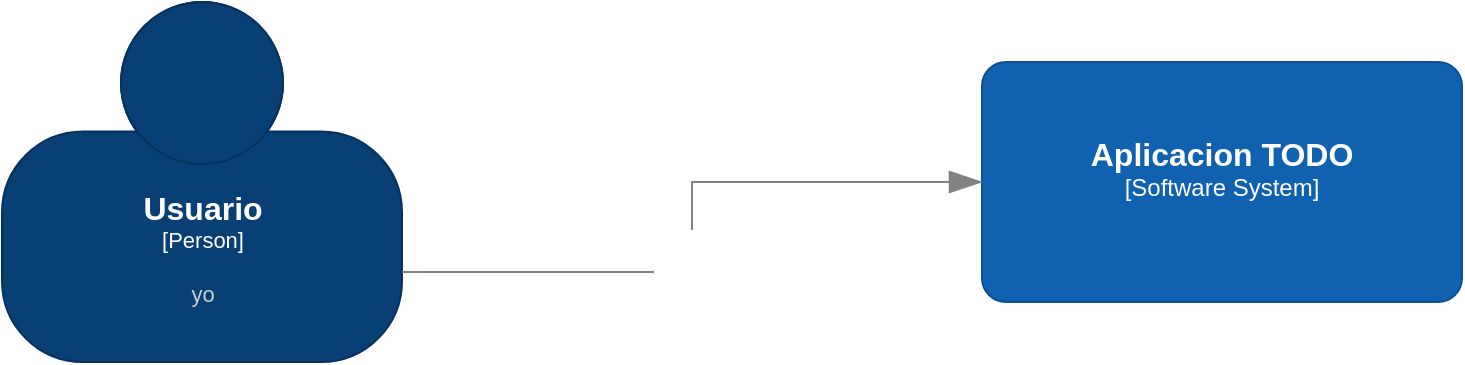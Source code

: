 <mxfile>
    <diagram id="GesygHaYG1iDrSGI4aX_" name="Contexto">
        <mxGraphModel dx="990" dy="567" grid="1" gridSize="10" guides="1" tooltips="1" connect="1" arrows="1" fold="1" page="1" pageScale="1" pageWidth="1169" pageHeight="1654" math="0" shadow="0">
            <root>
                <mxCell id="0"/>
                <mxCell id="1" parent="0"/>
                <object placeholders="1" c4Name="Usuario" c4Type="Person" c4Description="yo" label="&lt;font style=&quot;font-size: 16px&quot;&gt;&lt;b&gt;%c4Name%&lt;/b&gt;&lt;/font&gt;&lt;div&gt;[%c4Type%]&lt;/div&gt;&lt;br&gt;&lt;div&gt;&lt;font style=&quot;font-size: 11px&quot;&gt;&lt;font color=&quot;#cccccc&quot;&gt;%c4Description%&lt;/font&gt;&lt;/div&gt;" id="2">
                    <mxCell style="html=1;fontSize=11;dashed=0;whitespace=wrap;fillColor=#083F75;strokeColor=#06315C;fontColor=#ffffff;shape=mxgraph.c4.person2;align=center;metaEdit=1;points=[[0.5,0,0],[1,0.5,0],[1,0.75,0],[0.75,1,0],[0.5,1,0],[0.25,1,0],[0,0.75,0],[0,0.5,0]];resizable=0;" vertex="1" parent="1">
                        <mxGeometry x="70" y="160" width="200" height="180" as="geometry"/>
                    </mxCell>
                </object>
                <object placeholders="1" c4Name="Aplicacion TODO" c4Type="Software System" c4Description="" label="&lt;font style=&quot;font-size: 16px&quot;&gt;&lt;b&gt;%c4Name%&lt;/b&gt;&lt;/font&gt;&lt;div&gt;[%c4Type%]&lt;/div&gt;&lt;br&gt;&lt;div&gt;&lt;font style=&quot;font-size: 11px&quot;&gt;&lt;font color=&quot;#cccccc&quot;&gt;%c4Description%&lt;/font&gt;&lt;/div&gt;" id="3">
                    <mxCell style="rounded=1;whiteSpace=wrap;html=1;labelBackgroundColor=none;fillColor=#1061B0;fontColor=#ffffff;align=center;arcSize=10;strokeColor=#0D5091;metaEdit=1;resizable=0;points=[[0.25,0,0],[0.5,0,0],[0.75,0,0],[1,0.25,0],[1,0.5,0],[1,0.75,0],[0.75,1,0],[0.5,1,0],[0.25,1,0],[0,0.75,0],[0,0.5,0],[0,0.25,0]];" vertex="1" parent="1">
                        <mxGeometry x="560" y="190" width="240" height="120" as="geometry"/>
                    </mxCell>
                </object>
                <object placeholders="1" c4Type="Relationship" c4Technology="" c4Description="USAR" label="&lt;div style=&quot;text-align: left&quot;&gt;&lt;div style=&quot;text-align: center&quot;&gt;&lt;b&gt;%c4Description%&lt;/b&gt;&lt;/div&gt;&lt;div style=&quot;text-align: center&quot;&gt;[%c4Technology%]&lt;/div&gt;&lt;/div&gt;" id="4">
                    <mxCell style="endArrow=blockThin;html=1;fontSize=10;fontColor=#FFFFFF;strokeWidth=1;endFill=1;strokeColor=#828282;elbow=vertical;metaEdit=1;endSize=14;startSize=14;jumpStyle=arc;jumpSize=16;rounded=0;edgeStyle=orthogonalEdgeStyle;exitX=1;exitY=0.75;exitDx=0;exitDy=0;exitPerimeter=0;entryX=0;entryY=0.5;entryDx=0;entryDy=0;entryPerimeter=0;" edge="1" parent="1" source="2" target="3">
                        <mxGeometry x="-0.167" y="10" width="240" relative="1" as="geometry">
                            <mxPoint x="310" y="260" as="sourcePoint"/>
                            <mxPoint x="550" y="260" as="targetPoint"/>
                            <mxPoint as="offset"/>
                        </mxGeometry>
                    </mxCell>
                </object>
            </root>
        </mxGraphModel>
    </diagram>
    <diagram id="3q-0yj7O8tGeYwjoJPVP" name="Contenedores">
        <mxGraphModel dx="1165" dy="667" grid="1" gridSize="10" guides="1" tooltips="1" connect="1" arrows="1" fold="1" page="1" pageScale="1" pageWidth="1169" pageHeight="1654" math="0" shadow="0">
            <root>
                <mxCell id="LpzHvoaJvCNoSVXPoMO7-0"/>
                <mxCell id="LpzHvoaJvCNoSVXPoMO7-1" parent="LpzHvoaJvCNoSVXPoMO7-0"/>
                <object placeholders="1" c4Name="App Todo" c4Type="SystemScopeBoundary" c4Application="Software System" label="&lt;font style=&quot;font-size: 16px&quot;&gt;&lt;b&gt;&lt;div style=&quot;text-align: left&quot;&gt;%c4Name%&lt;/div&gt;&lt;/b&gt;&lt;/font&gt;&lt;div style=&quot;text-align: left&quot;&gt;[%c4Application%]&lt;/div&gt;" id="LpzHvoaJvCNoSVXPoMO7-2">
                    <mxCell style="rounded=1;fontSize=11;whiteSpace=wrap;html=1;dashed=1;arcSize=20;fillColor=none;strokeColor=#666666;fontColor=#66B2FF;labelBackgroundColor=none;align=left;verticalAlign=bottom;labelBorderColor=none;spacingTop=0;spacing=10;dashPattern=8 4;metaEdit=1;rotatable=0;perimeter=rectanglePerimeter;labelPadding=0;allowArrows=0;connectable=0;expand=0;recursiveResize=0;editable=1;pointerEvents=0;absoluteArcSize=1;points=[[0.25,0,0],[0.5,0,0],[0.75,0,0],[1,0.25,0],[1,0.5,0],[1,0.75,0],[0.75,1,0],[0.5,1,0],[0.25,1,0],[0,0.75,0],[0,0.5,0],[0,0.25,0]];" vertex="1" parent="LpzHvoaJvCNoSVXPoMO7-1">
                        <mxGeometry x="280" y="20" width="740" height="570" as="geometry"/>
                    </mxCell>
                </object>
                <object placeholders="1" c4Name="Usuario" c4Type="Person" c4Description="yo" label="&lt;font style=&quot;font-size: 16px&quot;&gt;&lt;b&gt;%c4Name%&lt;/b&gt;&lt;/font&gt;&lt;div&gt;[%c4Type%]&lt;/div&gt;&lt;br&gt;&lt;div&gt;&lt;font style=&quot;font-size: 11px&quot;&gt;&lt;font color=&quot;#cccccc&quot;&gt;%c4Description%&lt;/font&gt;&lt;/div&gt;" id="F5Uzf3stI1b309WA3jOB-0">
                    <mxCell style="html=1;fontSize=11;dashed=0;whitespace=wrap;fillColor=#083F75;strokeColor=#06315C;fontColor=#ffffff;shape=mxgraph.c4.person2;align=center;metaEdit=1;points=[[0.5,0,0],[1,0.5,0],[1,0.75,0],[0.75,1,0],[0.5,1,0],[0.25,1,0],[0,0.75,0],[0,0.5,0]];resizable=0;" vertex="1" parent="LpzHvoaJvCNoSVXPoMO7-1">
                        <mxGeometry x="40" y="200" width="200" height="180" as="geometry"/>
                    </mxCell>
                </object>
                <object placeholders="1" c4Type="Base de datos" c4Container="Container " c4Technology="SQL Server 2016" c4Description="BDTODO" label="&lt;font style=&quot;font-size: 16px&quot;&gt;&lt;b&gt;%c4Type%&lt;/font&gt;&lt;div&gt;[%c4Container%:&amp;nbsp;%c4Technology%]&lt;/div&gt;&lt;br&gt;&lt;div&gt;&lt;font style=&quot;font-size: 11px&quot;&gt;&lt;font color=&quot;#E6E6E6&quot;&gt;%c4Description%&lt;/font&gt;&lt;/div&gt;" id="F5Uzf3stI1b309WA3jOB-1">
                    <mxCell style="shape=cylinder3;size=15;whiteSpace=wrap;html=1;boundedLbl=1;rounded=0;labelBackgroundColor=none;fillColor=#23A2D9;fontSize=12;fontColor=#ffffff;align=center;strokeColor=#0E7DAD;metaEdit=1;points=[[0.5,0,0],[1,0.25,0],[1,0.5,0],[1,0.75,0],[0.5,1,0],[0,0.75,0],[0,0.5,0],[0,0.25,0]];resizable=0;" vertex="1" parent="LpzHvoaJvCNoSVXPoMO7-1">
                        <mxGeometry x="720" y="440" width="240" height="120" as="geometry"/>
                    </mxCell>
                </object>
                <object placeholders="1" c4Name="SPA Todo" c4Type="Container" c4Technology="Vue 3" c4Description="aplicacion web" label="&lt;font style=&quot;font-size: 16px&quot;&gt;&lt;b&gt;%c4Name%&lt;/b&gt;&lt;/font&gt;&lt;div&gt;[%c4Type%: %c4Technology%]&lt;/div&gt;&lt;br&gt;&lt;div&gt;&lt;font style=&quot;font-size: 11px&quot;&gt;&lt;font color=&quot;#E6E6E6&quot;&gt;%c4Description%&lt;/font&gt;&lt;/div&gt;" id="F5Uzf3stI1b309WA3jOB-2">
                    <mxCell style="rounded=1;whiteSpace=wrap;html=1;fontSize=11;labelBackgroundColor=none;fillColor=#60a917;fontColor=#ffffff;align=center;arcSize=10;strokeColor=#2D7600;metaEdit=1;resizable=0;points=[[0.25,0,0],[0.5,0,0],[0.75,0,0],[1,0.25,0],[1,0.5,0],[1,0.75,0],[0.75,1,0],[0.5,1,0],[0.25,1,0],[0,0.75,0],[0,0.5,0],[0,0.25,0]];" vertex="1" parent="LpzHvoaJvCNoSVXPoMO7-1">
                        <mxGeometry x="345" y="190" width="240" height="120" as="geometry"/>
                    </mxCell>
                </object>
                <object placeholders="1" c4Name="ApiTodo" c4Type="Container" c4Technology="NetCore 3.1" c4Description="WebApi Todo" label="&lt;font style=&quot;font-size: 16px&quot;&gt;&lt;b&gt;%c4Name%&lt;/b&gt;&lt;/font&gt;&lt;div&gt;[%c4Type%: %c4Technology%]&lt;/div&gt;&lt;br&gt;&lt;div&gt;&lt;font style=&quot;font-size: 11px&quot;&gt;&lt;font color=&quot;#E6E6E6&quot;&gt;%c4Description%&lt;/font&gt;&lt;/div&gt;" id="F5Uzf3stI1b309WA3jOB-3">
                    <mxCell style="rounded=1;whiteSpace=wrap;html=1;fontSize=11;labelBackgroundColor=none;fillColor=#0050ef;fontColor=#ffffff;align=center;arcSize=10;strokeColor=#001DBC;metaEdit=1;resizable=0;points=[[0.25,0,0],[0.5,0,0],[0.75,0,0],[1,0.25,0],[1,0.5,0],[1,0.75,0],[0.75,1,0],[0.5,1,0],[0.25,1,0],[0,0.75,0],[0,0.5,0],[0,0.25,0]];" vertex="1" parent="LpzHvoaJvCNoSVXPoMO7-1">
                        <mxGeometry x="760" y="80" width="240" height="120" as="geometry"/>
                    </mxCell>
                </object>
                <object placeholders="1" c4Type="Relationship" c4Description="Uso de tareas" label="&lt;div style=&quot;text-align: left&quot;&gt;&lt;div style=&quot;text-align: center&quot;&gt;&lt;b&gt;%c4Description%&lt;/b&gt;&lt;/div&gt;&lt;/div&gt;" id="F5Uzf3stI1b309WA3jOB-4">
                    <mxCell style="endArrow=blockThin;html=1;fontSize=10;fontColor=#FFFFFF;strokeWidth=1;endFill=1;strokeColor=#828282;elbow=vertical;metaEdit=1;endSize=14;startSize=14;jumpStyle=arc;jumpSize=16;rounded=0;edgeStyle=orthogonalEdgeStyle;exitX=1;exitY=0.75;exitDx=0;exitDy=0;exitPerimeter=0;entryX=0;entryY=0.5;entryDx=0;entryDy=0;entryPerimeter=0;" edge="1" parent="LpzHvoaJvCNoSVXPoMO7-1" source="F5Uzf3stI1b309WA3jOB-0" target="F5Uzf3stI1b309WA3jOB-2">
                        <mxGeometry width="240" relative="1" as="geometry">
                            <mxPoint x="320" y="380" as="sourcePoint"/>
                            <mxPoint x="560" y="380" as="targetPoint"/>
                        </mxGeometry>
                    </mxCell>
                </object>
                <object placeholders="1" c4Type="Relationship" c4Technology="JSON/HTTP" c4Description="Peticiones" label="&lt;div style=&quot;text-align: left&quot;&gt;&lt;div style=&quot;text-align: center&quot;&gt;&lt;b&gt;%c4Description%&lt;/b&gt;&lt;/div&gt;&lt;div style=&quot;text-align: center&quot;&gt;[%c4Technology%]&lt;/div&gt;&lt;/div&gt;" id="F5Uzf3stI1b309WA3jOB-6">
                    <mxCell style="endArrow=blockThin;html=1;fontSize=10;fontColor=#66B2FF;strokeWidth=1;endFill=1;strokeColor=#828282;elbow=vertical;metaEdit=1;endSize=14;startSize=14;jumpStyle=arc;jumpSize=16;rounded=0;edgeStyle=orthogonalEdgeStyle;exitX=0.5;exitY=0;exitDx=0;exitDy=0;exitPerimeter=0;entryX=0;entryY=0.5;entryDx=0;entryDy=0;entryPerimeter=0;" edge="1" parent="LpzHvoaJvCNoSVXPoMO7-1" source="F5Uzf3stI1b309WA3jOB-2" target="F5Uzf3stI1b309WA3jOB-3">
                        <mxGeometry width="240" relative="1" as="geometry">
                            <mxPoint x="440" y="110" as="sourcePoint"/>
                            <mxPoint x="680" y="110" as="targetPoint"/>
                        </mxGeometry>
                    </mxCell>
                </object>
                <object placeholders="1" c4Type="Relationship" c4Technology="TCP/IP" c4Description="Peticiones" label="&lt;div style=&quot;text-align: left&quot;&gt;&lt;div style=&quot;text-align: center&quot;&gt;&lt;b&gt;%c4Description%&lt;/b&gt;&lt;/div&gt;&lt;div style=&quot;text-align: center&quot;&gt;[%c4Technology%]&lt;/div&gt;&lt;/div&gt;" id="F5Uzf3stI1b309WA3jOB-7">
                    <mxCell style="endArrow=blockThin;html=1;fontSize=10;fontColor=#66B2FF;strokeWidth=1;endFill=1;strokeColor=#828282;elbow=vertical;metaEdit=1;endSize=14;startSize=14;jumpStyle=arc;jumpSize=16;rounded=0;edgeStyle=orthogonalEdgeStyle;exitX=0.5;exitY=1;exitDx=0;exitDy=0;exitPerimeter=0;entryX=0.5;entryY=0;entryDx=0;entryDy=0;entryPerimeter=0;" edge="1" parent="LpzHvoaJvCNoSVXPoMO7-1" source="F5Uzf3stI1b309WA3jOB-3" target="F5Uzf3stI1b309WA3jOB-1">
                        <mxGeometry width="240" relative="1" as="geometry">
                            <mxPoint x="664.94" y="315.0" as="sourcePoint"/>
                            <mxPoint x="959.94" y="265.0" as="targetPoint"/>
                        </mxGeometry>
                    </mxCell>
                </object>
            </root>
        </mxGraphModel>
    </diagram>
    <diagram id="mvPIRJ8bN3o3F59Ama4O" name="Componentes_Api">
        <mxGraphModel dx="990" dy="567" grid="1" gridSize="10" guides="1" tooltips="1" connect="1" arrows="1" fold="1" page="1" pageScale="1" pageWidth="1169" pageHeight="827" math="0" shadow="0">
            <root>
                <mxCell id="UGF5nn7UO0xS-GSld_Rw-0"/>
                <mxCell id="UGF5nn7UO0xS-GSld_Rw-1" parent="UGF5nn7UO0xS-GSld_Rw-0"/>
                <object placeholders="1" c4Name="API Todo" c4Type="ContainerScopeBoundary" c4Application="Container" label="&lt;font style=&quot;font-size: 16px&quot;&gt;&lt;b&gt;&lt;div style=&quot;text-align: left&quot;&gt;%c4Name%&lt;/div&gt;&lt;/b&gt;&lt;/font&gt;&lt;div style=&quot;text-align: left&quot;&gt;[%c4Application%]&lt;/div&gt;" id="UGF5nn7UO0xS-GSld_Rw-2">
                    <mxCell style="rounded=1;fontSize=11;whiteSpace=wrap;html=1;dashed=1;arcSize=20;fillColor=none;strokeColor=#666666;fontColor=#66B2FF;labelBackgroundColor=none;align=left;verticalAlign=bottom;labelBorderColor=none;spacingTop=0;spacing=10;dashPattern=8 4;metaEdit=1;rotatable=0;perimeter=rectanglePerimeter;labelPadding=0;allowArrows=0;connectable=0;expand=0;recursiveResize=0;editable=1;pointerEvents=0;absoluteArcSize=1;points=[[0.25,0,0],[0.5,0,0],[0.75,0,0],[1,0.25,0],[1,0.5,0],[1,0.75,0],[0.75,1,0],[0.5,1,0],[0.25,1,0],[0,0.75,0],[0,0.5,0],[0,0.25,0]];" vertex="1" parent="UGF5nn7UO0xS-GSld_Rw-1">
                        <mxGeometry x="120" y="50" width="800" height="470" as="geometry"/>
                    </mxCell>
                </object>
                <mxCell id="cghxxeU4qU9iPEnKN5w_-9" style="edgeStyle=none;html=1;entryX=0;entryY=0;entryDx=0;entryDy=15;entryPerimeter=0;fontColor=#66B2FF;" edge="1" parent="UGF5nn7UO0xS-GSld_Rw-1" source="cghxxeU4qU9iPEnKN5w_-1" target="cghxxeU4qU9iPEnKN5w_-3">
                    <mxGeometry relative="1" as="geometry">
                        <Array as="points">
                            <mxPoint x="525" y="295"/>
                        </Array>
                    </mxGeometry>
                </mxCell>
                <mxCell id="cghxxeU4qU9iPEnKN5w_-13" style="edgeStyle=none;html=1;entryX=0;entryY=0;entryDx=0;entryDy=15;entryPerimeter=0;fontColor=#66B2FF;" edge="1" parent="UGF5nn7UO0xS-GSld_Rw-1" source="cghxxeU4qU9iPEnKN5w_-1" target="cghxxeU4qU9iPEnKN5w_-6">
                    <mxGeometry relative="1" as="geometry">
                        <Array as="points">
                            <mxPoint x="660" y="195"/>
                            <mxPoint x="660" y="135"/>
                        </Array>
                    </mxGeometry>
                </mxCell>
                <mxCell id="cghxxeU4qU9iPEnKN5w_-1" value="Application" style="shape=module;align=left;spacingLeft=20;align=center;verticalAlign=top;fontColor=#ffffff;fillColor=#1ba1e2;strokeColor=#006EAF;" vertex="1" parent="UGF5nn7UO0xS-GSld_Rw-1">
                    <mxGeometry x="465" y="170" width="120" height="50" as="geometry"/>
                </mxCell>
                <mxCell id="cghxxeU4qU9iPEnKN5w_-8" style="edgeStyle=none;html=1;entryX=0;entryY=0;entryDx=0;entryDy=15;entryPerimeter=0;fontColor=#66B2FF;" edge="1" parent="UGF5nn7UO0xS-GSld_Rw-1" source="cghxxeU4qU9iPEnKN5w_-2" target="cghxxeU4qU9iPEnKN5w_-1">
                    <mxGeometry relative="1" as="geometry">
                        <Array as="points">
                            <mxPoint x="345" y="185"/>
                        </Array>
                    </mxGeometry>
                </mxCell>
                <mxCell id="cghxxeU4qU9iPEnKN5w_-11" style="edgeStyle=none;html=1;entryX=0;entryY=0;entryDx=0;entryDy=15;entryPerimeter=0;fontColor=#66B2FF;" edge="1" parent="UGF5nn7UO0xS-GSld_Rw-1" source="cghxxeU4qU9iPEnKN5w_-2" target="cghxxeU4qU9iPEnKN5w_-6">
                    <mxGeometry relative="1" as="geometry"/>
                </mxCell>
                <mxCell id="cghxxeU4qU9iPEnKN5w_-2" value="Service" style="shape=module;align=left;spacingLeft=20;align=center;verticalAlign=top;fontColor=#ffffff;fillColor=#60a917;strokeColor=#2D7600;" vertex="1" parent="UGF5nn7UO0xS-GSld_Rw-1">
                    <mxGeometry x="280" y="110" width="130" height="50" as="geometry"/>
                </mxCell>
                <mxCell id="cghxxeU4qU9iPEnKN5w_-10" style="edgeStyle=none;html=1;entryX=0;entryY=0;entryDx=0;entryDy=15;entryPerimeter=0;fontColor=#66B2FF;" edge="1" parent="UGF5nn7UO0xS-GSld_Rw-1" source="cghxxeU4qU9iPEnKN5w_-3" target="cghxxeU4qU9iPEnKN5w_-4">
                    <mxGeometry relative="1" as="geometry">
                        <Array as="points">
                            <mxPoint x="630" y="395"/>
                        </Array>
                    </mxGeometry>
                </mxCell>
                <mxCell id="cghxxeU4qU9iPEnKN5w_-14" style="edgeStyle=none;html=1;entryX=0;entryY=0;entryDx=0;entryDy=15;entryPerimeter=0;fontColor=#66B2FF;" edge="1" parent="UGF5nn7UO0xS-GSld_Rw-1" source="cghxxeU4qU9iPEnKN5w_-3" target="cghxxeU4qU9iPEnKN5w_-6">
                    <mxGeometry relative="1" as="geometry">
                        <Array as="points">
                            <mxPoint x="720" y="305"/>
                            <mxPoint x="720" y="135"/>
                        </Array>
                    </mxGeometry>
                </mxCell>
                <mxCell id="cghxxeU4qU9iPEnKN5w_-3" value="Domain" style="shape=module;align=left;spacingLeft=20;align=center;verticalAlign=top;fontColor=#ffffff;fillColor=#6a00ff;strokeColor=#3700CC;" vertex="1" parent="UGF5nn7UO0xS-GSld_Rw-1">
                    <mxGeometry x="570" y="280" width="120" height="50" as="geometry"/>
                </mxCell>
                <mxCell id="cghxxeU4qU9iPEnKN5w_-15" style="edgeStyle=none;html=1;entryX=0.5;entryY=1;entryDx=0;entryDy=0;fontColor=#66B2FF;" edge="1" parent="UGF5nn7UO0xS-GSld_Rw-1" source="cghxxeU4qU9iPEnKN5w_-4" target="cghxxeU4qU9iPEnKN5w_-6">
                    <mxGeometry relative="1" as="geometry">
                        <Array as="points">
                            <mxPoint x="800" y="350"/>
                        </Array>
                    </mxGeometry>
                </mxCell>
                <mxCell id="cghxxeU4qU9iPEnKN5w_-4" value="Infraestructura" style="shape=module;align=left;spacingLeft=20;align=center;verticalAlign=top;fillColor=#0050ef;strokeColor=#001DBC;fontColor=#ffffff;" vertex="1" parent="UGF5nn7UO0xS-GSld_Rw-1">
                    <mxGeometry x="710" y="380" width="120" height="50" as="geometry"/>
                </mxCell>
                <mxCell id="cghxxeU4qU9iPEnKN5w_-7" style="edgeStyle=none;html=1;entryX=0;entryY=0;entryDx=0;entryDy=15;entryPerimeter=0;fontColor=#66B2FF;" edge="1" parent="UGF5nn7UO0xS-GSld_Rw-1" source="cghxxeU4qU9iPEnKN5w_-5" target="cghxxeU4qU9iPEnKN5w_-2">
                    <mxGeometry relative="1" as="geometry">
                        <Array as="points">
                            <mxPoint x="230" y="125"/>
                        </Array>
                    </mxGeometry>
                </mxCell>
                <mxCell id="cghxxeU4qU9iPEnKN5w_-5" value="Tests" style="shape=module;align=left;spacingLeft=20;align=center;verticalAlign=top;fontColor=#000000;fillColor=#e3c800;strokeColor=#B09500;" vertex="1" parent="UGF5nn7UO0xS-GSld_Rw-1">
                    <mxGeometry x="170" y="270" width="120" height="50" as="geometry"/>
                </mxCell>
                <mxCell id="cghxxeU4qU9iPEnKN5w_-6" value="Transversal" style="shape=module;align=left;spacingLeft=20;align=center;verticalAlign=top;fontColor=#ffffff;fillColor=#647687;strokeColor=#314354;" vertex="1" parent="UGF5nn7UO0xS-GSld_Rw-1">
                    <mxGeometry x="740" y="120" width="120" height="50" as="geometry"/>
                </mxCell>
            </root>
        </mxGraphModel>
    </diagram>
</mxfile>